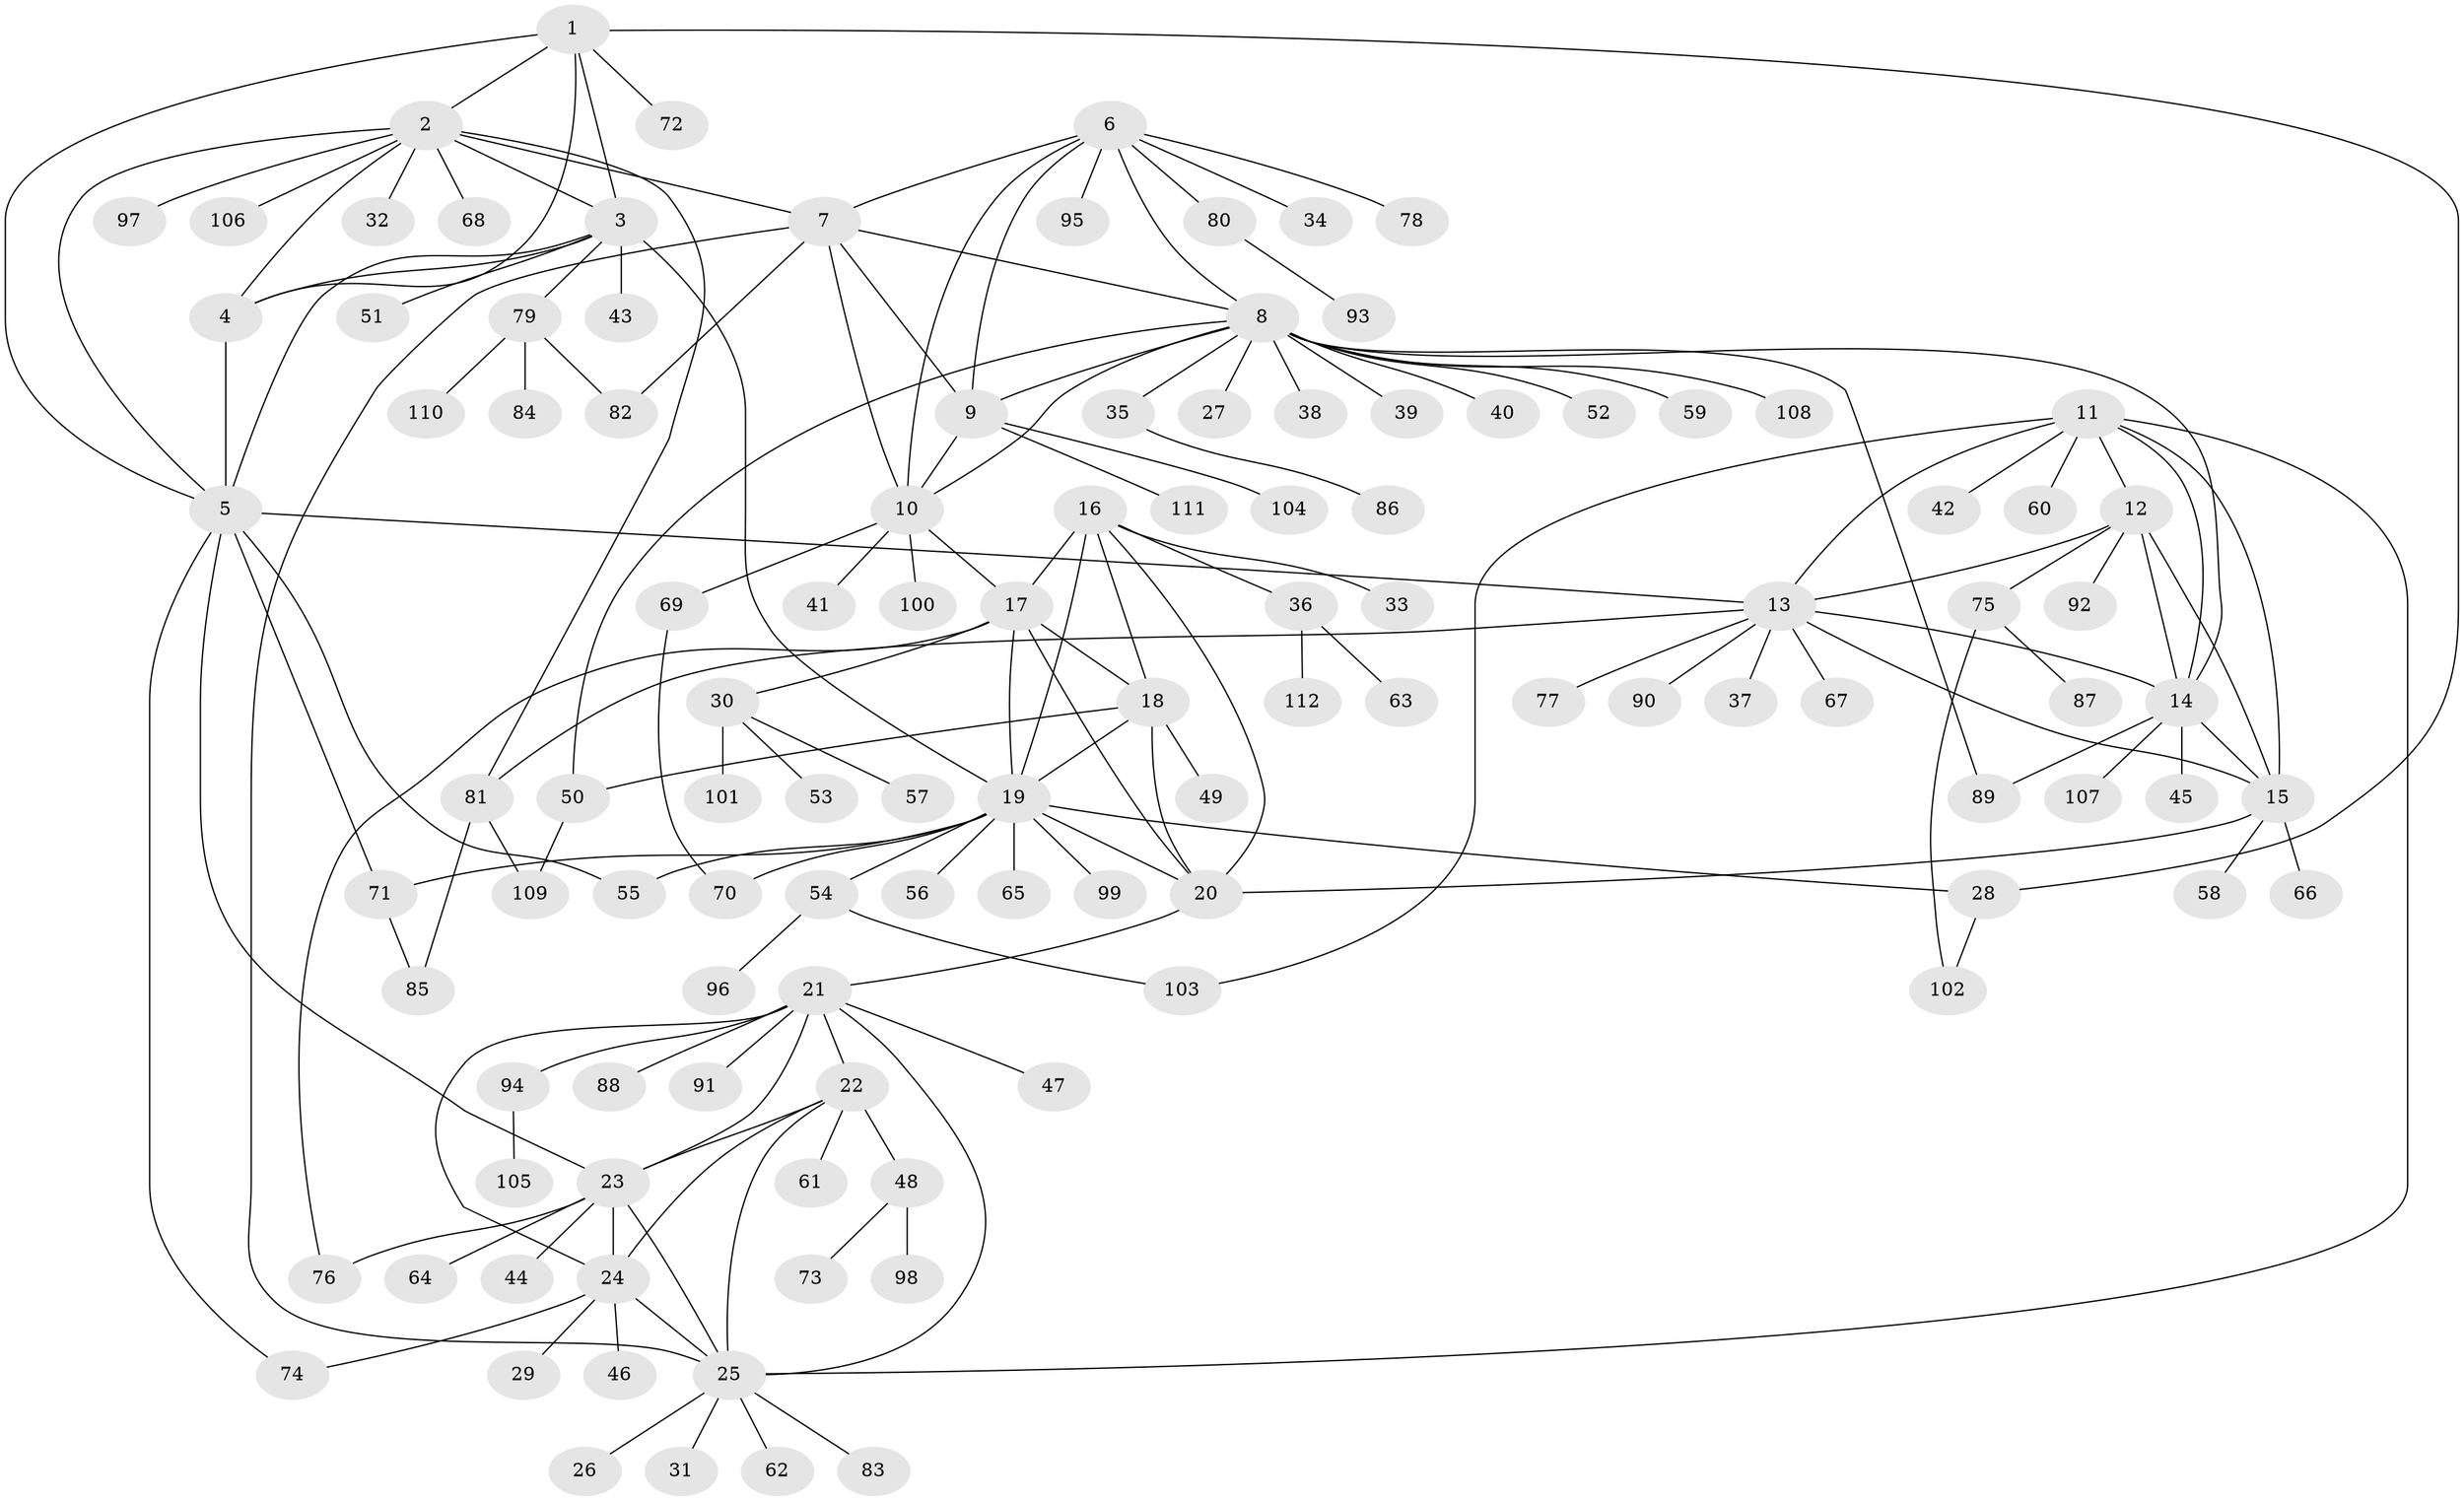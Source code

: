 // Generated by graph-tools (version 1.1) at 2025/15/03/09/25 04:15:57]
// undirected, 112 vertices, 161 edges
graph export_dot {
graph [start="1"]
  node [color=gray90,style=filled];
  1;
  2;
  3;
  4;
  5;
  6;
  7;
  8;
  9;
  10;
  11;
  12;
  13;
  14;
  15;
  16;
  17;
  18;
  19;
  20;
  21;
  22;
  23;
  24;
  25;
  26;
  27;
  28;
  29;
  30;
  31;
  32;
  33;
  34;
  35;
  36;
  37;
  38;
  39;
  40;
  41;
  42;
  43;
  44;
  45;
  46;
  47;
  48;
  49;
  50;
  51;
  52;
  53;
  54;
  55;
  56;
  57;
  58;
  59;
  60;
  61;
  62;
  63;
  64;
  65;
  66;
  67;
  68;
  69;
  70;
  71;
  72;
  73;
  74;
  75;
  76;
  77;
  78;
  79;
  80;
  81;
  82;
  83;
  84;
  85;
  86;
  87;
  88;
  89;
  90;
  91;
  92;
  93;
  94;
  95;
  96;
  97;
  98;
  99;
  100;
  101;
  102;
  103;
  104;
  105;
  106;
  107;
  108;
  109;
  110;
  111;
  112;
  1 -- 2;
  1 -- 3;
  1 -- 4;
  1 -- 5;
  1 -- 28;
  1 -- 72;
  2 -- 3;
  2 -- 4;
  2 -- 5;
  2 -- 7;
  2 -- 32;
  2 -- 68;
  2 -- 81;
  2 -- 97;
  2 -- 106;
  3 -- 4;
  3 -- 5;
  3 -- 19;
  3 -- 43;
  3 -- 51;
  3 -- 79;
  4 -- 5;
  5 -- 13;
  5 -- 23;
  5 -- 55;
  5 -- 71;
  5 -- 74;
  6 -- 7;
  6 -- 8;
  6 -- 9;
  6 -- 10;
  6 -- 34;
  6 -- 78;
  6 -- 80;
  6 -- 95;
  7 -- 8;
  7 -- 9;
  7 -- 10;
  7 -- 25;
  7 -- 82;
  8 -- 9;
  8 -- 10;
  8 -- 14;
  8 -- 27;
  8 -- 35;
  8 -- 38;
  8 -- 39;
  8 -- 40;
  8 -- 50;
  8 -- 52;
  8 -- 59;
  8 -- 89;
  8 -- 108;
  9 -- 10;
  9 -- 104;
  9 -- 111;
  10 -- 17;
  10 -- 41;
  10 -- 69;
  10 -- 100;
  11 -- 12;
  11 -- 13;
  11 -- 14;
  11 -- 15;
  11 -- 25;
  11 -- 42;
  11 -- 60;
  11 -- 103;
  12 -- 13;
  12 -- 14;
  12 -- 15;
  12 -- 75;
  12 -- 92;
  13 -- 14;
  13 -- 15;
  13 -- 37;
  13 -- 67;
  13 -- 77;
  13 -- 81;
  13 -- 90;
  14 -- 15;
  14 -- 45;
  14 -- 89;
  14 -- 107;
  15 -- 20;
  15 -- 58;
  15 -- 66;
  16 -- 17;
  16 -- 18;
  16 -- 19;
  16 -- 20;
  16 -- 33;
  16 -- 36;
  17 -- 18;
  17 -- 19;
  17 -- 20;
  17 -- 30;
  17 -- 76;
  18 -- 19;
  18 -- 20;
  18 -- 49;
  18 -- 50;
  19 -- 20;
  19 -- 28;
  19 -- 54;
  19 -- 55;
  19 -- 56;
  19 -- 65;
  19 -- 70;
  19 -- 71;
  19 -- 99;
  20 -- 21;
  21 -- 22;
  21 -- 23;
  21 -- 24;
  21 -- 25;
  21 -- 47;
  21 -- 88;
  21 -- 91;
  21 -- 94;
  22 -- 23;
  22 -- 24;
  22 -- 25;
  22 -- 48;
  22 -- 61;
  23 -- 24;
  23 -- 25;
  23 -- 44;
  23 -- 64;
  23 -- 76;
  24 -- 25;
  24 -- 29;
  24 -- 46;
  24 -- 74;
  25 -- 26;
  25 -- 31;
  25 -- 62;
  25 -- 83;
  28 -- 102;
  30 -- 53;
  30 -- 57;
  30 -- 101;
  35 -- 86;
  36 -- 63;
  36 -- 112;
  48 -- 73;
  48 -- 98;
  50 -- 109;
  54 -- 96;
  54 -- 103;
  69 -- 70;
  71 -- 85;
  75 -- 87;
  75 -- 102;
  79 -- 82;
  79 -- 84;
  79 -- 110;
  80 -- 93;
  81 -- 85;
  81 -- 109;
  94 -- 105;
}
